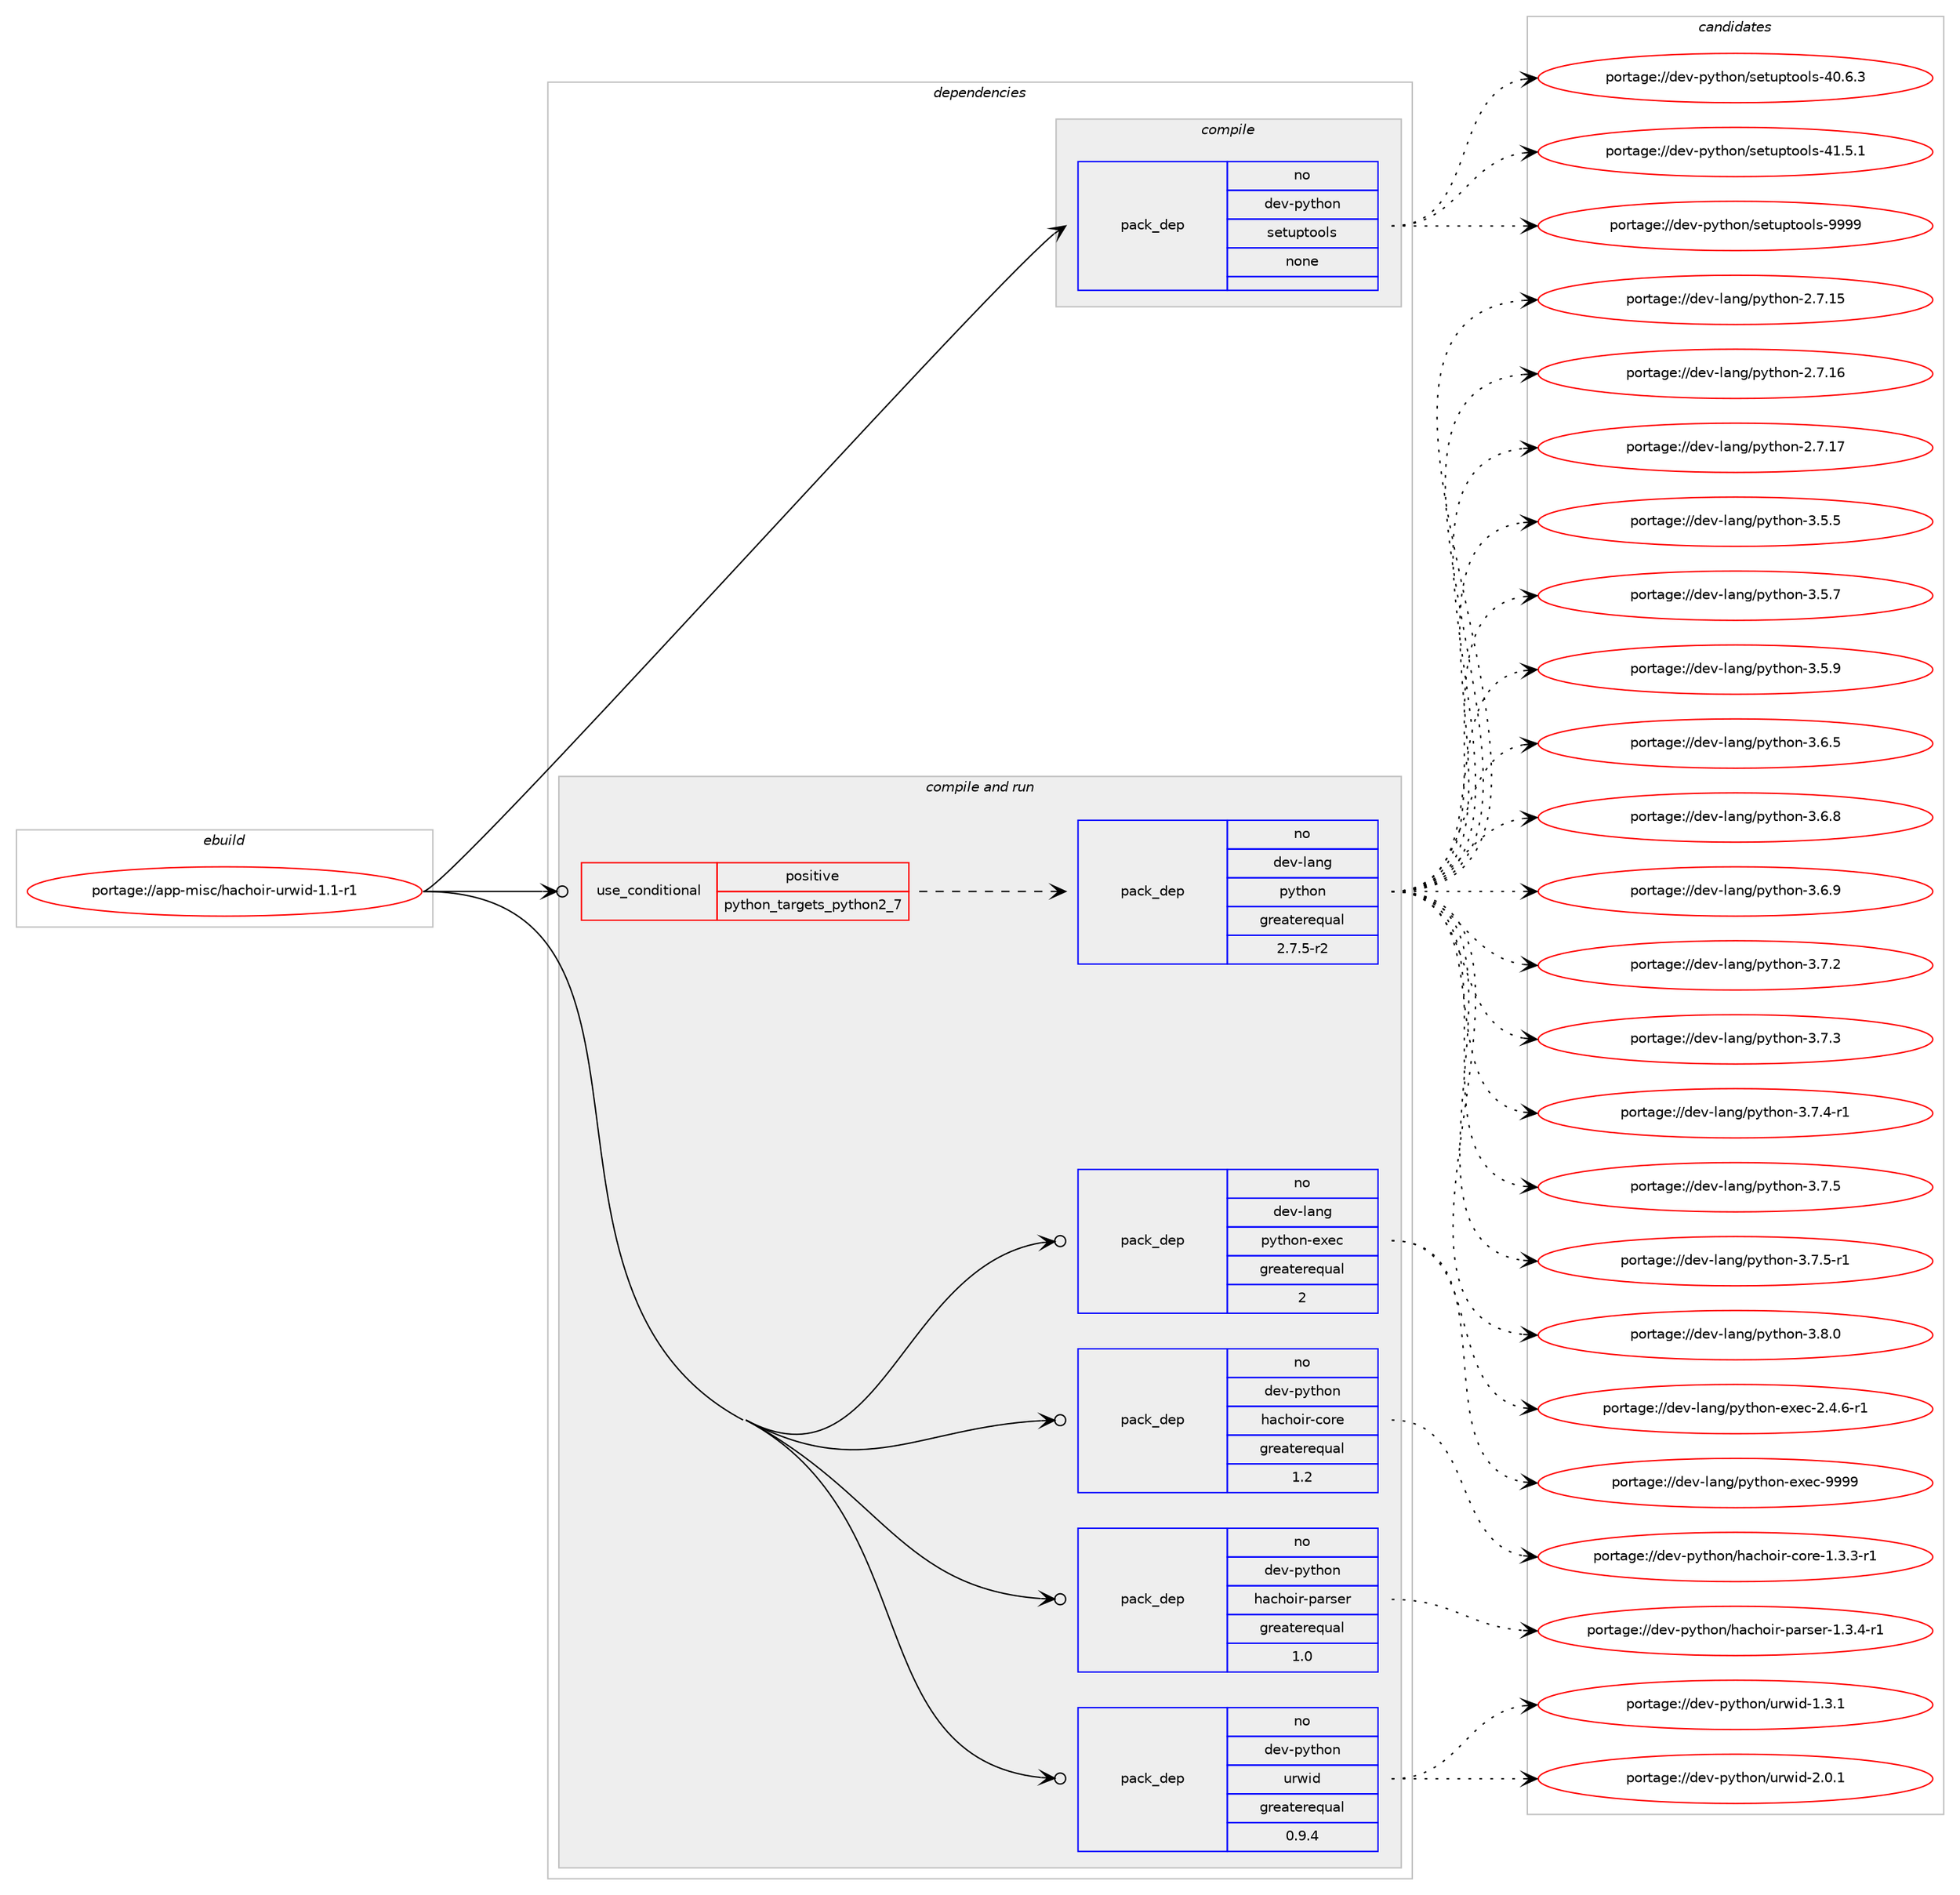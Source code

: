 digraph prolog {

# *************
# Graph options
# *************

newrank=true;
concentrate=true;
compound=true;
graph [rankdir=LR,fontname=Helvetica,fontsize=10,ranksep=1.5];#, ranksep=2.5, nodesep=0.2];
edge  [arrowhead=vee];
node  [fontname=Helvetica,fontsize=10];

# **********
# The ebuild
# **********

subgraph cluster_leftcol {
color=gray;
rank=same;
label=<<i>ebuild</i>>;
id [label="portage://app-misc/hachoir-urwid-1.1-r1", color=red, width=4, href="../app-misc/hachoir-urwid-1.1-r1.svg"];
}

# ****************
# The dependencies
# ****************

subgraph cluster_midcol {
color=gray;
label=<<i>dependencies</i>>;
subgraph cluster_compile {
fillcolor="#eeeeee";
style=filled;
label=<<i>compile</i>>;
subgraph pack25262 {
dependency34420 [label=<<TABLE BORDER="0" CELLBORDER="1" CELLSPACING="0" CELLPADDING="4" WIDTH="220"><TR><TD ROWSPAN="6" CELLPADDING="30">pack_dep</TD></TR><TR><TD WIDTH="110">no</TD></TR><TR><TD>dev-python</TD></TR><TR><TD>setuptools</TD></TR><TR><TD>none</TD></TR><TR><TD></TD></TR></TABLE>>, shape=none, color=blue];
}
id:e -> dependency34420:w [weight=20,style="solid",arrowhead="vee"];
}
subgraph cluster_compileandrun {
fillcolor="#eeeeee";
style=filled;
label=<<i>compile and run</i>>;
subgraph cond8603 {
dependency34421 [label=<<TABLE BORDER="0" CELLBORDER="1" CELLSPACING="0" CELLPADDING="4"><TR><TD ROWSPAN="3" CELLPADDING="10">use_conditional</TD></TR><TR><TD>positive</TD></TR><TR><TD>python_targets_python2_7</TD></TR></TABLE>>, shape=none, color=red];
subgraph pack25263 {
dependency34422 [label=<<TABLE BORDER="0" CELLBORDER="1" CELLSPACING="0" CELLPADDING="4" WIDTH="220"><TR><TD ROWSPAN="6" CELLPADDING="30">pack_dep</TD></TR><TR><TD WIDTH="110">no</TD></TR><TR><TD>dev-lang</TD></TR><TR><TD>python</TD></TR><TR><TD>greaterequal</TD></TR><TR><TD>2.7.5-r2</TD></TR></TABLE>>, shape=none, color=blue];
}
dependency34421:e -> dependency34422:w [weight=20,style="dashed",arrowhead="vee"];
}
id:e -> dependency34421:w [weight=20,style="solid",arrowhead="odotvee"];
subgraph pack25264 {
dependency34423 [label=<<TABLE BORDER="0" CELLBORDER="1" CELLSPACING="0" CELLPADDING="4" WIDTH="220"><TR><TD ROWSPAN="6" CELLPADDING="30">pack_dep</TD></TR><TR><TD WIDTH="110">no</TD></TR><TR><TD>dev-lang</TD></TR><TR><TD>python-exec</TD></TR><TR><TD>greaterequal</TD></TR><TR><TD>2</TD></TR></TABLE>>, shape=none, color=blue];
}
id:e -> dependency34423:w [weight=20,style="solid",arrowhead="odotvee"];
subgraph pack25265 {
dependency34424 [label=<<TABLE BORDER="0" CELLBORDER="1" CELLSPACING="0" CELLPADDING="4" WIDTH="220"><TR><TD ROWSPAN="6" CELLPADDING="30">pack_dep</TD></TR><TR><TD WIDTH="110">no</TD></TR><TR><TD>dev-python</TD></TR><TR><TD>hachoir-core</TD></TR><TR><TD>greaterequal</TD></TR><TR><TD>1.2</TD></TR></TABLE>>, shape=none, color=blue];
}
id:e -> dependency34424:w [weight=20,style="solid",arrowhead="odotvee"];
subgraph pack25266 {
dependency34425 [label=<<TABLE BORDER="0" CELLBORDER="1" CELLSPACING="0" CELLPADDING="4" WIDTH="220"><TR><TD ROWSPAN="6" CELLPADDING="30">pack_dep</TD></TR><TR><TD WIDTH="110">no</TD></TR><TR><TD>dev-python</TD></TR><TR><TD>hachoir-parser</TD></TR><TR><TD>greaterequal</TD></TR><TR><TD>1.0</TD></TR></TABLE>>, shape=none, color=blue];
}
id:e -> dependency34425:w [weight=20,style="solid",arrowhead="odotvee"];
subgraph pack25267 {
dependency34426 [label=<<TABLE BORDER="0" CELLBORDER="1" CELLSPACING="0" CELLPADDING="4" WIDTH="220"><TR><TD ROWSPAN="6" CELLPADDING="30">pack_dep</TD></TR><TR><TD WIDTH="110">no</TD></TR><TR><TD>dev-python</TD></TR><TR><TD>urwid</TD></TR><TR><TD>greaterequal</TD></TR><TR><TD>0.9.4</TD></TR></TABLE>>, shape=none, color=blue];
}
id:e -> dependency34426:w [weight=20,style="solid",arrowhead="odotvee"];
}
subgraph cluster_run {
fillcolor="#eeeeee";
style=filled;
label=<<i>run</i>>;
}
}

# **************
# The candidates
# **************

subgraph cluster_choices {
rank=same;
color=gray;
label=<<i>candidates</i>>;

subgraph choice25262 {
color=black;
nodesep=1;
choiceportage100101118451121211161041111104711510111611711211611111110811545524846544651 [label="portage://dev-python/setuptools-40.6.3", color=red, width=4,href="../dev-python/setuptools-40.6.3.svg"];
choiceportage100101118451121211161041111104711510111611711211611111110811545524946534649 [label="portage://dev-python/setuptools-41.5.1", color=red, width=4,href="../dev-python/setuptools-41.5.1.svg"];
choiceportage10010111845112121116104111110471151011161171121161111111081154557575757 [label="portage://dev-python/setuptools-9999", color=red, width=4,href="../dev-python/setuptools-9999.svg"];
dependency34420:e -> choiceportage100101118451121211161041111104711510111611711211611111110811545524846544651:w [style=dotted,weight="100"];
dependency34420:e -> choiceportage100101118451121211161041111104711510111611711211611111110811545524946534649:w [style=dotted,weight="100"];
dependency34420:e -> choiceportage10010111845112121116104111110471151011161171121161111111081154557575757:w [style=dotted,weight="100"];
}
subgraph choice25263 {
color=black;
nodesep=1;
choiceportage10010111845108971101034711212111610411111045504655464953 [label="portage://dev-lang/python-2.7.15", color=red, width=4,href="../dev-lang/python-2.7.15.svg"];
choiceportage10010111845108971101034711212111610411111045504655464954 [label="portage://dev-lang/python-2.7.16", color=red, width=4,href="../dev-lang/python-2.7.16.svg"];
choiceportage10010111845108971101034711212111610411111045504655464955 [label="portage://dev-lang/python-2.7.17", color=red, width=4,href="../dev-lang/python-2.7.17.svg"];
choiceportage100101118451089711010347112121116104111110455146534653 [label="portage://dev-lang/python-3.5.5", color=red, width=4,href="../dev-lang/python-3.5.5.svg"];
choiceportage100101118451089711010347112121116104111110455146534655 [label="portage://dev-lang/python-3.5.7", color=red, width=4,href="../dev-lang/python-3.5.7.svg"];
choiceportage100101118451089711010347112121116104111110455146534657 [label="portage://dev-lang/python-3.5.9", color=red, width=4,href="../dev-lang/python-3.5.9.svg"];
choiceportage100101118451089711010347112121116104111110455146544653 [label="portage://dev-lang/python-3.6.5", color=red, width=4,href="../dev-lang/python-3.6.5.svg"];
choiceportage100101118451089711010347112121116104111110455146544656 [label="portage://dev-lang/python-3.6.8", color=red, width=4,href="../dev-lang/python-3.6.8.svg"];
choiceportage100101118451089711010347112121116104111110455146544657 [label="portage://dev-lang/python-3.6.9", color=red, width=4,href="../dev-lang/python-3.6.9.svg"];
choiceportage100101118451089711010347112121116104111110455146554650 [label="portage://dev-lang/python-3.7.2", color=red, width=4,href="../dev-lang/python-3.7.2.svg"];
choiceportage100101118451089711010347112121116104111110455146554651 [label="portage://dev-lang/python-3.7.3", color=red, width=4,href="../dev-lang/python-3.7.3.svg"];
choiceportage1001011184510897110103471121211161041111104551465546524511449 [label="portage://dev-lang/python-3.7.4-r1", color=red, width=4,href="../dev-lang/python-3.7.4-r1.svg"];
choiceportage100101118451089711010347112121116104111110455146554653 [label="portage://dev-lang/python-3.7.5", color=red, width=4,href="../dev-lang/python-3.7.5.svg"];
choiceportage1001011184510897110103471121211161041111104551465546534511449 [label="portage://dev-lang/python-3.7.5-r1", color=red, width=4,href="../dev-lang/python-3.7.5-r1.svg"];
choiceportage100101118451089711010347112121116104111110455146564648 [label="portage://dev-lang/python-3.8.0", color=red, width=4,href="../dev-lang/python-3.8.0.svg"];
dependency34422:e -> choiceportage10010111845108971101034711212111610411111045504655464953:w [style=dotted,weight="100"];
dependency34422:e -> choiceportage10010111845108971101034711212111610411111045504655464954:w [style=dotted,weight="100"];
dependency34422:e -> choiceportage10010111845108971101034711212111610411111045504655464955:w [style=dotted,weight="100"];
dependency34422:e -> choiceportage100101118451089711010347112121116104111110455146534653:w [style=dotted,weight="100"];
dependency34422:e -> choiceportage100101118451089711010347112121116104111110455146534655:w [style=dotted,weight="100"];
dependency34422:e -> choiceportage100101118451089711010347112121116104111110455146534657:w [style=dotted,weight="100"];
dependency34422:e -> choiceportage100101118451089711010347112121116104111110455146544653:w [style=dotted,weight="100"];
dependency34422:e -> choiceportage100101118451089711010347112121116104111110455146544656:w [style=dotted,weight="100"];
dependency34422:e -> choiceportage100101118451089711010347112121116104111110455146544657:w [style=dotted,weight="100"];
dependency34422:e -> choiceportage100101118451089711010347112121116104111110455146554650:w [style=dotted,weight="100"];
dependency34422:e -> choiceportage100101118451089711010347112121116104111110455146554651:w [style=dotted,weight="100"];
dependency34422:e -> choiceportage1001011184510897110103471121211161041111104551465546524511449:w [style=dotted,weight="100"];
dependency34422:e -> choiceportage100101118451089711010347112121116104111110455146554653:w [style=dotted,weight="100"];
dependency34422:e -> choiceportage1001011184510897110103471121211161041111104551465546534511449:w [style=dotted,weight="100"];
dependency34422:e -> choiceportage100101118451089711010347112121116104111110455146564648:w [style=dotted,weight="100"];
}
subgraph choice25264 {
color=black;
nodesep=1;
choiceportage10010111845108971101034711212111610411111045101120101994550465246544511449 [label="portage://dev-lang/python-exec-2.4.6-r1", color=red, width=4,href="../dev-lang/python-exec-2.4.6-r1.svg"];
choiceportage10010111845108971101034711212111610411111045101120101994557575757 [label="portage://dev-lang/python-exec-9999", color=red, width=4,href="../dev-lang/python-exec-9999.svg"];
dependency34423:e -> choiceportage10010111845108971101034711212111610411111045101120101994550465246544511449:w [style=dotted,weight="100"];
dependency34423:e -> choiceportage10010111845108971101034711212111610411111045101120101994557575757:w [style=dotted,weight="100"];
}
subgraph choice25265 {
color=black;
nodesep=1;
choiceportage1001011184511212111610411111047104979910411110511445991111141014549465146514511449 [label="portage://dev-python/hachoir-core-1.3.3-r1", color=red, width=4,href="../dev-python/hachoir-core-1.3.3-r1.svg"];
dependency34424:e -> choiceportage1001011184511212111610411111047104979910411110511445991111141014549465146514511449:w [style=dotted,weight="100"];
}
subgraph choice25266 {
color=black;
nodesep=1;
choiceportage1001011184511212111610411111047104979910411110511445112971141151011144549465146524511449 [label="portage://dev-python/hachoir-parser-1.3.4-r1", color=red, width=4,href="../dev-python/hachoir-parser-1.3.4-r1.svg"];
dependency34425:e -> choiceportage1001011184511212111610411111047104979910411110511445112971141151011144549465146524511449:w [style=dotted,weight="100"];
}
subgraph choice25267 {
color=black;
nodesep=1;
choiceportage1001011184511212111610411111047117114119105100454946514649 [label="portage://dev-python/urwid-1.3.1", color=red, width=4,href="../dev-python/urwid-1.3.1.svg"];
choiceportage1001011184511212111610411111047117114119105100455046484649 [label="portage://dev-python/urwid-2.0.1", color=red, width=4,href="../dev-python/urwid-2.0.1.svg"];
dependency34426:e -> choiceportage1001011184511212111610411111047117114119105100454946514649:w [style=dotted,weight="100"];
dependency34426:e -> choiceportage1001011184511212111610411111047117114119105100455046484649:w [style=dotted,weight="100"];
}
}

}
